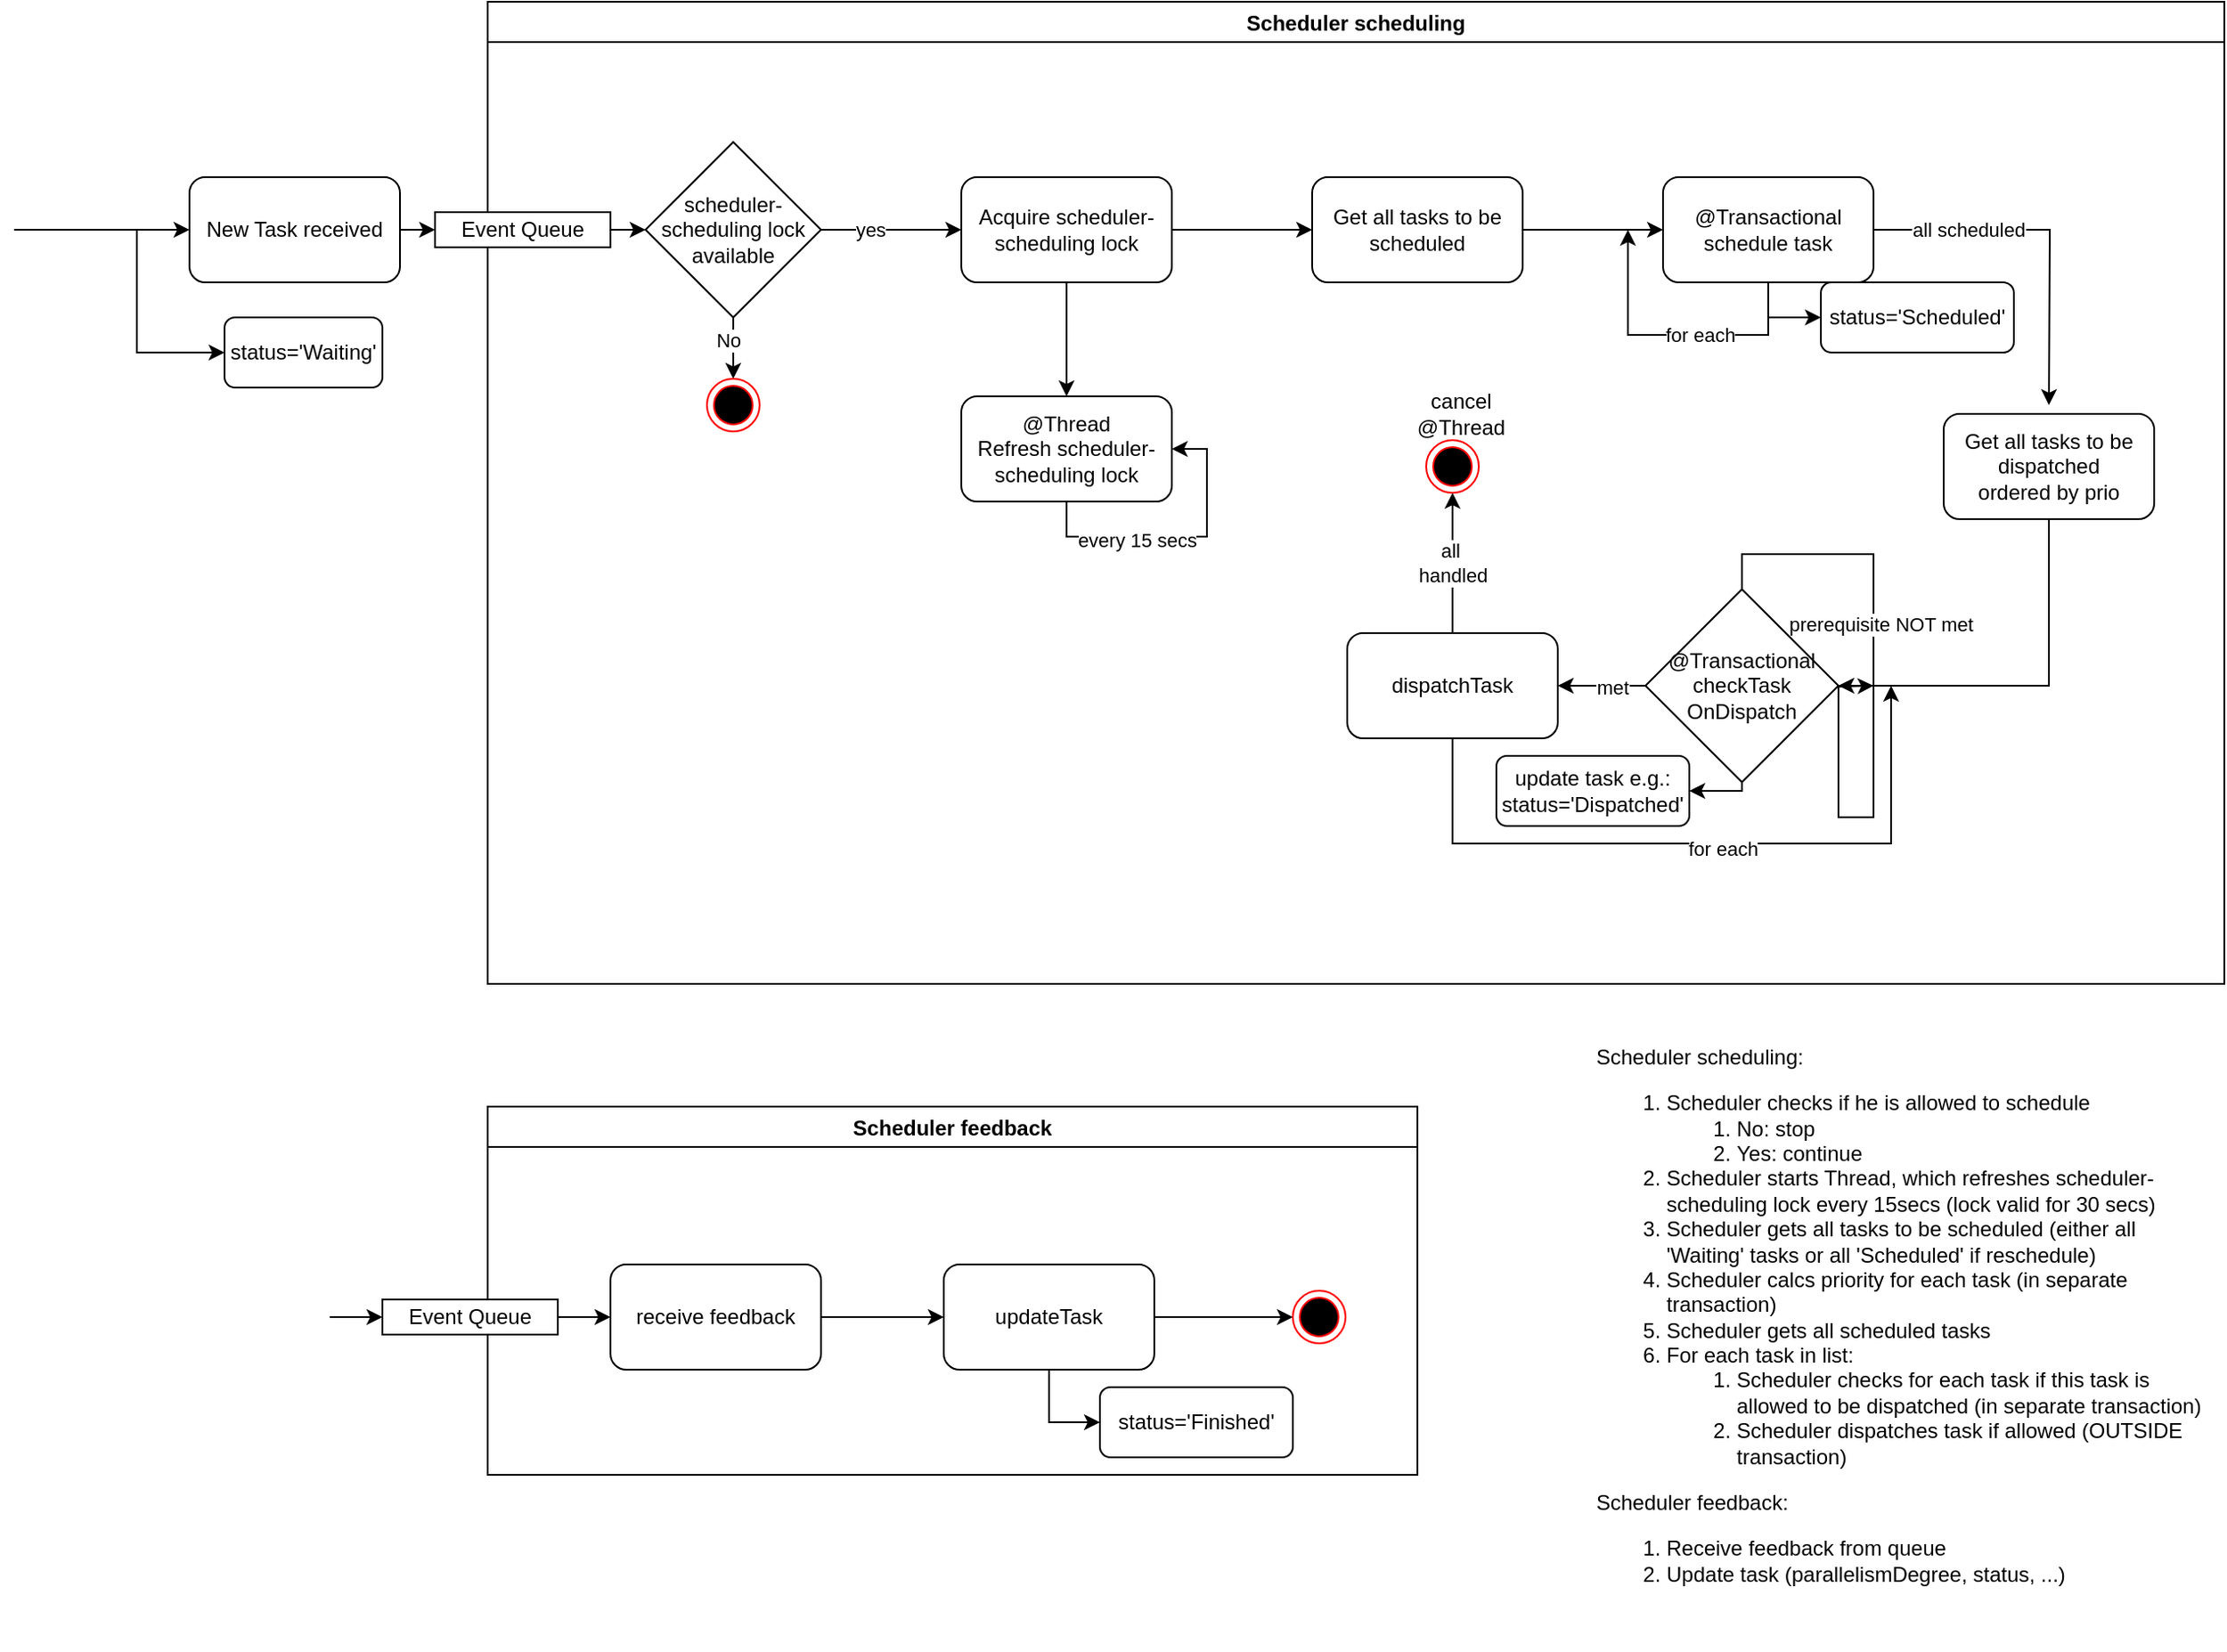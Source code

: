 <mxfile version="13.3.1" type="device"><diagram name="Page-1" id="74e2e168-ea6b-b213-b513-2b3c1d86103e"><mxGraphModel dx="2913" dy="617" grid="1" gridSize="10" guides="1" tooltips="1" connect="1" arrows="1" fold="1" page="1" pageScale="1" pageWidth="1100" pageHeight="850" background="#ffffff" math="0" shadow="0"><root><mxCell id="0"/><mxCell id="1" parent="0"/><mxCell id="t-ynC7SOzdSce7R7iLGA-30" value="Scheduler scheduling" style="swimlane;" parent="1" vertex="1"><mxGeometry x="70" y="920" width="990" height="560" as="geometry"/></mxCell><mxCell id="t-ynC7SOzdSce7R7iLGA-38" style="edgeStyle=orthogonalEdgeStyle;rounded=0;orthogonalLoop=1;jettySize=auto;html=1;exitX=0.5;exitY=1;exitDx=0;exitDy=0;entryX=0;entryY=0.5;entryDx=0;entryDy=0;" parent="t-ynC7SOzdSce7R7iLGA-30" edge="1"><mxGeometry relative="1" as="geometry"><mxPoint x="660" y="399" as="sourcePoint"/></mxGeometry></mxCell><mxCell id="t-ynC7SOzdSce7R7iLGA-40" style="edgeStyle=orthogonalEdgeStyle;rounded=0;orthogonalLoop=1;jettySize=auto;html=1;exitX=0;exitY=0.5;exitDx=0;exitDy=0;entryX=1;entryY=0.5;entryDx=0;entryDy=0;" parent="t-ynC7SOzdSce7R7iLGA-30" edge="1"><mxGeometry relative="1" as="geometry"><mxPoint x="390" y="469" as="sourcePoint"/></mxGeometry></mxCell><mxCell id="t-ynC7SOzdSce7R7iLGA-48" style="edgeStyle=orthogonalEdgeStyle;rounded=0;orthogonalLoop=1;jettySize=auto;html=1;exitX=0.5;exitY=1;exitDx=0;exitDy=0;entryX=0.5;entryY=0;entryDx=0;entryDy=0;" parent="t-ynC7SOzdSce7R7iLGA-30" edge="1"><mxGeometry relative="1" as="geometry"><mxPoint x="660" y="280" as="sourcePoint"/></mxGeometry></mxCell><mxCell id="t-ynC7SOzdSce7R7iLGA-49" value="No" style="edgeLabel;html=1;align=center;verticalAlign=middle;resizable=0;points=[];" parent="t-ynC7SOzdSce7R7iLGA-48" vertex="1" connectable="0"><mxGeometry x="0.208" y="1" relative="1" as="geometry"><mxPoint x="-1" y="-6" as="offset"/></mxGeometry></mxCell><mxCell id="t-ynC7SOzdSce7R7iLGA-63" style="edgeStyle=orthogonalEdgeStyle;rounded=0;orthogonalLoop=1;jettySize=auto;html=1;exitX=1;exitY=0.5;exitDx=0;exitDy=0;entryX=0;entryY=0.5;entryDx=0;entryDy=0;" parent="t-ynC7SOzdSce7R7iLGA-30" source="t-ynC7SOzdSce7R7iLGA-58" target="t-ynC7SOzdSce7R7iLGA-59" edge="1"><mxGeometry relative="1" as="geometry"/></mxCell><mxCell id="t-ynC7SOzdSce7R7iLGA-58" value="Get all tasks to be scheduled" style="rounded=1;whiteSpace=wrap;html=1;" parent="t-ynC7SOzdSce7R7iLGA-30" vertex="1"><mxGeometry x="470" y="100" width="120" height="60" as="geometry"/></mxCell><mxCell id="t-ynC7SOzdSce7R7iLGA-68" style="edgeStyle=orthogonalEdgeStyle;rounded=0;orthogonalLoop=1;jettySize=auto;html=1;exitX=1;exitY=0.5;exitDx=0;exitDy=0;" parent="t-ynC7SOzdSce7R7iLGA-30" source="t-ynC7SOzdSce7R7iLGA-59" edge="1"><mxGeometry relative="1" as="geometry"><mxPoint x="890" y="230" as="targetPoint"/></mxGeometry></mxCell><mxCell id="t-ynC7SOzdSce7R7iLGA-109" value="all scheduled" style="edgeLabel;html=1;align=center;verticalAlign=middle;resizable=0;points=[];" parent="t-ynC7SOzdSce7R7iLGA-68" vertex="1" connectable="0"><mxGeometry x="-0.356" y="3" relative="1" as="geometry"><mxPoint x="-11" y="3" as="offset"/></mxGeometry></mxCell><mxCell id="t-ynC7SOzdSce7R7iLGA-103" style="edgeStyle=orthogonalEdgeStyle;rounded=0;orthogonalLoop=1;jettySize=auto;html=1;exitX=0.5;exitY=1;exitDx=0;exitDy=0;entryX=0;entryY=0.5;entryDx=0;entryDy=0;" parent="t-ynC7SOzdSce7R7iLGA-30" source="t-ynC7SOzdSce7R7iLGA-59" target="t-ynC7SOzdSce7R7iLGA-99" edge="1"><mxGeometry relative="1" as="geometry"><Array as="points"><mxPoint x="730" y="180"/></Array></mxGeometry></mxCell><mxCell id="t-ynC7SOzdSce7R7iLGA-59" value="@Transactional&lt;br&gt;schedule task" style="rounded=1;whiteSpace=wrap;html=1;" parent="t-ynC7SOzdSce7R7iLGA-30" vertex="1"><mxGeometry x="670" y="100" width="120" height="60" as="geometry"/></mxCell><mxCell id="t-ynC7SOzdSce7R7iLGA-94" style="edgeStyle=orthogonalEdgeStyle;rounded=0;orthogonalLoop=1;jettySize=auto;html=1;exitX=0.5;exitY=1;exitDx=0;exitDy=0;entryX=1;entryY=0.5;entryDx=0;entryDy=0;" parent="t-ynC7SOzdSce7R7iLGA-30" source="t-ynC7SOzdSce7R7iLGA-69" target="t-ynC7SOzdSce7R7iLGA-71" edge="1"><mxGeometry relative="1" as="geometry"/></mxCell><mxCell id="t-ynC7SOzdSce7R7iLGA-69" value="Get all tasks to be dispatched &lt;br&gt;ordered by prio" style="rounded=1;whiteSpace=wrap;html=1;" parent="t-ynC7SOzdSce7R7iLGA-30" vertex="1"><mxGeometry x="830" y="235" width="120" height="60" as="geometry"/></mxCell><mxCell id="t-ynC7SOzdSce7R7iLGA-89" style="edgeStyle=orthogonalEdgeStyle;rounded=0;orthogonalLoop=1;jettySize=auto;html=1;exitX=0.5;exitY=0;exitDx=0;exitDy=0;entryX=0.5;entryY=1;entryDx=0;entryDy=0;" parent="t-ynC7SOzdSce7R7iLGA-30" source="t-ynC7SOzdSce7R7iLGA-70" target="t-ynC7SOzdSce7R7iLGA-88" edge="1"><mxGeometry relative="1" as="geometry"/></mxCell><mxCell id="t-ynC7SOzdSce7R7iLGA-108" value="all&amp;nbsp;&lt;br&gt;handled" style="edgeLabel;html=1;align=center;verticalAlign=middle;resizable=0;points=[];" parent="t-ynC7SOzdSce7R7iLGA-89" vertex="1" connectable="0"><mxGeometry x="-0.273" y="1" relative="1" as="geometry"><mxPoint x="1" y="-11" as="offset"/></mxGeometry></mxCell><mxCell id="t-ynC7SOzdSce7R7iLGA-106" style="edgeStyle=orthogonalEdgeStyle;rounded=0;orthogonalLoop=1;jettySize=auto;html=1;entryX=1;entryY=0.5;entryDx=0;entryDy=0;exitX=0.5;exitY=1;exitDx=0;exitDy=0;" parent="t-ynC7SOzdSce7R7iLGA-30" source="t-ynC7SOzdSce7R7iLGA-71" target="t-ynC7SOzdSce7R7iLGA-100" edge="1"><mxGeometry relative="1" as="geometry"><mxPoint x="630" y="390" as="sourcePoint"/><Array as="points"><mxPoint x="715" y="450"/></Array></mxGeometry></mxCell><mxCell id="t-ynC7SOzdSce7R7iLGA-70" value="dispatchTask" style="rounded=1;whiteSpace=wrap;html=1;" parent="t-ynC7SOzdSce7R7iLGA-30" vertex="1"><mxGeometry x="490" y="360" width="120" height="60" as="geometry"/></mxCell><mxCell id="t-ynC7SOzdSce7R7iLGA-95" style="edgeStyle=orthogonalEdgeStyle;rounded=0;orthogonalLoop=1;jettySize=auto;html=1;exitX=0;exitY=0.5;exitDx=0;exitDy=0;entryX=1;entryY=0.5;entryDx=0;entryDy=0;" parent="t-ynC7SOzdSce7R7iLGA-30" source="t-ynC7SOzdSce7R7iLGA-71" target="t-ynC7SOzdSce7R7iLGA-70" edge="1"><mxGeometry relative="1" as="geometry"><Array as="points"><mxPoint x="650" y="390"/><mxPoint x="650" y="390"/></Array></mxGeometry></mxCell><mxCell id="t-ynC7SOzdSce7R7iLGA-107" value="met" style="edgeLabel;html=1;align=center;verticalAlign=middle;resizable=0;points=[];" parent="t-ynC7SOzdSce7R7iLGA-95" vertex="1" connectable="0"><mxGeometry x="-0.227" y="1" relative="1" as="geometry"><mxPoint as="offset"/></mxGeometry></mxCell><mxCell id="t-ynC7SOzdSce7R7iLGA-96" style="edgeStyle=orthogonalEdgeStyle;rounded=0;orthogonalLoop=1;jettySize=auto;html=1;exitX=0.5;exitY=0;exitDx=0;exitDy=0;" parent="t-ynC7SOzdSce7R7iLGA-30" source="t-ynC7SOzdSce7R7iLGA-71" edge="1"><mxGeometry relative="1" as="geometry"><mxPoint x="790" y="390" as="targetPoint"/></mxGeometry></mxCell><mxCell id="t-ynC7SOzdSce7R7iLGA-97" value="prerequisite NOT met" style="edgeLabel;html=1;align=center;verticalAlign=middle;resizable=0;points=[];" parent="t-ynC7SOzdSce7R7iLGA-96" vertex="1" connectable="0"><mxGeometry x="-0.28" relative="1" as="geometry"><mxPoint x="4" y="5" as="offset"/></mxGeometry></mxCell><mxCell id="t-ynC7SOzdSce7R7iLGA-71" value="@Transactional&lt;br&gt;checkTask&lt;br&gt;OnDispatch" style="rhombus;whiteSpace=wrap;html=1;" parent="t-ynC7SOzdSce7R7iLGA-30" vertex="1"><mxGeometry x="660" y="335" width="110" height="110" as="geometry"/></mxCell><mxCell id="t-ynC7SOzdSce7R7iLGA-83" style="edgeStyle=orthogonalEdgeStyle;rounded=0;orthogonalLoop=1;jettySize=auto;html=1;exitX=0.5;exitY=1;exitDx=0;exitDy=0;entryX=0.5;entryY=0;entryDx=0;entryDy=0;" parent="t-ynC7SOzdSce7R7iLGA-30" source="t-ynC7SOzdSce7R7iLGA-73" target="t-ynC7SOzdSce7R7iLGA-82" edge="1"><mxGeometry relative="1" as="geometry"/></mxCell><mxCell id="t-ynC7SOzdSce7R7iLGA-84" style="edgeStyle=orthogonalEdgeStyle;rounded=0;orthogonalLoop=1;jettySize=auto;html=1;exitX=1;exitY=0.5;exitDx=0;exitDy=0;entryX=0;entryY=0.5;entryDx=0;entryDy=0;" parent="t-ynC7SOzdSce7R7iLGA-30" source="t-ynC7SOzdSce7R7iLGA-73" target="t-ynC7SOzdSce7R7iLGA-58" edge="1"><mxGeometry relative="1" as="geometry"/></mxCell><mxCell id="t-ynC7SOzdSce7R7iLGA-73" value="Acquire scheduler-scheduling lock" style="rounded=1;whiteSpace=wrap;html=1;" parent="t-ynC7SOzdSce7R7iLGA-30" vertex="1"><mxGeometry x="270" y="100" width="120" height="60" as="geometry"/></mxCell><mxCell id="t-ynC7SOzdSce7R7iLGA-77" style="edgeStyle=orthogonalEdgeStyle;rounded=0;orthogonalLoop=1;jettySize=auto;html=1;exitX=0.5;exitY=1;exitDx=0;exitDy=0;entryX=0.5;entryY=0;entryDx=0;entryDy=0;" parent="t-ynC7SOzdSce7R7iLGA-30" source="t-ynC7SOzdSce7R7iLGA-74" target="t-ynC7SOzdSce7R7iLGA-75" edge="1"><mxGeometry relative="1" as="geometry"/></mxCell><mxCell id="t-ynC7SOzdSce7R7iLGA-79" value="No" style="edgeLabel;html=1;align=center;verticalAlign=middle;resizable=0;points=[];" parent="t-ynC7SOzdSce7R7iLGA-77" vertex="1" connectable="0"><mxGeometry x="-0.299" y="-3" relative="1" as="geometry"><mxPoint as="offset"/></mxGeometry></mxCell><mxCell id="t-ynC7SOzdSce7R7iLGA-80" style="edgeStyle=orthogonalEdgeStyle;rounded=0;orthogonalLoop=1;jettySize=auto;html=1;exitX=1;exitY=0.5;exitDx=0;exitDy=0;entryX=0;entryY=0.5;entryDx=0;entryDy=0;" parent="t-ynC7SOzdSce7R7iLGA-30" source="t-ynC7SOzdSce7R7iLGA-74" target="t-ynC7SOzdSce7R7iLGA-73" edge="1"><mxGeometry relative="1" as="geometry"/></mxCell><mxCell id="t-ynC7SOzdSce7R7iLGA-81" value="yes" style="edgeLabel;html=1;align=center;verticalAlign=middle;resizable=0;points=[];" parent="t-ynC7SOzdSce7R7iLGA-80" vertex="1" connectable="0"><mxGeometry x="0.204" y="-1" relative="1" as="geometry"><mxPoint x="-20" y="-1" as="offset"/></mxGeometry></mxCell><mxCell id="t-ynC7SOzdSce7R7iLGA-74" value="scheduler-scheduling lock available" style="rhombus;whiteSpace=wrap;html=1;" parent="t-ynC7SOzdSce7R7iLGA-30" vertex="1"><mxGeometry x="90" y="80" width="100" height="100" as="geometry"/></mxCell><mxCell id="t-ynC7SOzdSce7R7iLGA-75" value="" style="ellipse;html=1;shape=endState;fillColor=#000000;strokeColor=#ff0000;" parent="t-ynC7SOzdSce7R7iLGA-30" vertex="1"><mxGeometry x="125" y="215" width="30" height="30" as="geometry"/></mxCell><mxCell id="t-ynC7SOzdSce7R7iLGA-82" value="@Thread&lt;br&gt;Refresh scheduler-scheduling lock" style="rounded=1;whiteSpace=wrap;html=1;" parent="t-ynC7SOzdSce7R7iLGA-30" vertex="1"><mxGeometry x="270" y="225" width="120" height="60" as="geometry"/></mxCell><mxCell id="t-ynC7SOzdSce7R7iLGA-85" style="edgeStyle=orthogonalEdgeStyle;rounded=0;orthogonalLoop=1;jettySize=auto;html=1;exitX=0.5;exitY=1;exitDx=0;exitDy=0;entryX=1;entryY=0.5;entryDx=0;entryDy=0;" parent="t-ynC7SOzdSce7R7iLGA-30" source="t-ynC7SOzdSce7R7iLGA-82" target="t-ynC7SOzdSce7R7iLGA-82" edge="1"><mxGeometry relative="1" as="geometry"/></mxCell><mxCell id="t-ynC7SOzdSce7R7iLGA-86" value="every 15 secs" style="edgeLabel;html=1;align=center;verticalAlign=middle;resizable=0;points=[];" parent="t-ynC7SOzdSce7R7iLGA-85" vertex="1" connectable="0"><mxGeometry x="-0.08" y="-2" relative="1" as="geometry"><mxPoint x="-18" as="offset"/></mxGeometry></mxCell><mxCell id="t-ynC7SOzdSce7R7iLGA-88" value="" style="ellipse;html=1;shape=endState;fillColor=#000000;strokeColor=#ff0000;" parent="t-ynC7SOzdSce7R7iLGA-30" vertex="1"><mxGeometry x="535" y="250" width="30" height="30" as="geometry"/></mxCell><mxCell id="t-ynC7SOzdSce7R7iLGA-98" value="cancel @Thread" style="text;html=1;strokeColor=none;fillColor=none;align=center;verticalAlign=middle;whiteSpace=wrap;rounded=0;" parent="t-ynC7SOzdSce7R7iLGA-30" vertex="1"><mxGeometry x="535" y="225" width="40" height="20" as="geometry"/></mxCell><mxCell id="t-ynC7SOzdSce7R7iLGA-99" value="status='Scheduled'" style="rounded=1;whiteSpace=wrap;html=1;" parent="t-ynC7SOzdSce7R7iLGA-30" vertex="1"><mxGeometry x="760" y="160" width="110" height="40" as="geometry"/></mxCell><mxCell id="t-ynC7SOzdSce7R7iLGA-100" value="update task e.g.:&lt;br&gt;status='Dispatched'" style="rounded=1;whiteSpace=wrap;html=1;" parent="t-ynC7SOzdSce7R7iLGA-30" vertex="1"><mxGeometry x="575" y="430" width="110" height="40" as="geometry"/></mxCell><mxCell id="t-ynC7SOzdSce7R7iLGA-54" value="" style="endArrow=classic;html=1;entryX=0;entryY=0.5;entryDx=0;entryDy=0;" parent="1" target="t-ynC7SOzdSce7R7iLGA-33" edge="1"><mxGeometry width="50" height="50" relative="1" as="geometry"><mxPoint x="-200" y="1050" as="sourcePoint"/><mxPoint x="70" y="1010" as="targetPoint"/></mxGeometry></mxCell><mxCell id="t-ynC7SOzdSce7R7iLGA-57" value="Scheduler scheduling:&lt;br&gt;&lt;ol&gt;&lt;li&gt;Scheduler checks if he is allowed to schedule&lt;/li&gt;&lt;ol&gt;&lt;li&gt;No: stop&lt;/li&gt;&lt;li&gt;Yes: continue&lt;/li&gt;&lt;/ol&gt;&lt;li&gt;Scheduler starts Thread, which refreshes scheduler-scheduling lock every 15secs (lock valid for 30 secs)&lt;/li&gt;&lt;li&gt;Scheduler gets all tasks to be scheduled (either all 'Waiting' tasks or all 'Scheduled' if reschedule)&lt;/li&gt;&lt;li&gt;Scheduler calcs priority for each task (in separate transaction)&lt;/li&gt;&lt;li&gt;Scheduler gets all scheduled tasks&lt;/li&gt;&lt;li&gt;For each task in list:&lt;/li&gt;&lt;ol&gt;&lt;li&gt;&lt;span&gt;Scheduler checks for each task if this task is allowed to be dispatched (in separate transaction)&lt;/span&gt;&lt;/li&gt;&lt;li&gt;&lt;span&gt;Scheduler dispatches task if allowed (OUTSIDE transaction)&lt;/span&gt;&lt;/li&gt;&lt;/ol&gt;&lt;/ol&gt;Scheduler feedback:&lt;br&gt;&lt;ol&gt;&lt;li&gt;Receive feedback from queue&lt;/li&gt;&lt;li&gt;Update task (parallelismDegree, status, ...)&lt;/li&gt;&lt;/ol&gt;" style="text;html=1;strokeColor=none;fillColor=none;align=left;verticalAlign=middle;whiteSpace=wrap;rounded=0;" parent="1" vertex="1"><mxGeometry x="700" y="1490" width="350" height="370" as="geometry"/></mxCell><mxCell id="t-ynC7SOzdSce7R7iLGA-64" style="edgeStyle=orthogonalEdgeStyle;rounded=0;orthogonalLoop=1;jettySize=auto;html=1;exitX=0.5;exitY=1;exitDx=0;exitDy=0;" parent="1" source="t-ynC7SOzdSce7R7iLGA-59" edge="1"><mxGeometry relative="1" as="geometry"><mxPoint x="720" y="1050" as="targetPoint"/><Array as="points"><mxPoint x="800" y="1110"/><mxPoint x="720" y="1110"/></Array></mxGeometry></mxCell><mxCell id="t-ynC7SOzdSce7R7iLGA-65" value="for each" style="edgeLabel;html=1;align=center;verticalAlign=middle;resizable=0;points=[];" parent="t-ynC7SOzdSce7R7iLGA-64" vertex="1" connectable="0"><mxGeometry x="-0.016" y="-1" relative="1" as="geometry"><mxPoint x="14" y="1" as="offset"/></mxGeometry></mxCell><mxCell id="t-ynC7SOzdSce7R7iLGA-76" style="edgeStyle=orthogonalEdgeStyle;rounded=0;orthogonalLoop=1;jettySize=auto;html=1;exitX=1;exitY=0.5;exitDx=0;exitDy=0;entryX=0;entryY=0.5;entryDx=0;entryDy=0;" parent="1" source="QtorvBzon-R7ld2pHWqf-4" target="t-ynC7SOzdSce7R7iLGA-74" edge="1"><mxGeometry relative="1" as="geometry"/></mxCell><mxCell id="t-ynC7SOzdSce7R7iLGA-33" value="New Task received" style="rounded=1;whiteSpace=wrap;html=1;" parent="1" vertex="1"><mxGeometry x="-100" y="1020" width="120" height="60" as="geometry"/></mxCell><mxCell id="t-ynC7SOzdSce7R7iLGA-44" value="status='Waiting'" style="rounded=1;whiteSpace=wrap;html=1;" parent="1" vertex="1"><mxGeometry x="-80" y="1100" width="90" height="40" as="geometry"/></mxCell><mxCell id="t-ynC7SOzdSce7R7iLGA-32" style="edgeStyle=orthogonalEdgeStyle;rounded=0;orthogonalLoop=1;jettySize=auto;html=1;entryX=0;entryY=0.5;entryDx=0;entryDy=0;" parent="1" target="t-ynC7SOzdSce7R7iLGA-44" edge="1"><mxGeometry relative="1" as="geometry"><mxPoint x="-130" y="1050" as="sourcePoint"/><Array as="points"><mxPoint x="-130" y="1120"/></Array></mxGeometry></mxCell><mxCell id="t-ynC7SOzdSce7R7iLGA-104" style="edgeStyle=orthogonalEdgeStyle;rounded=0;orthogonalLoop=1;jettySize=auto;html=1;exitX=0.5;exitY=1;exitDx=0;exitDy=0;" parent="1" source="t-ynC7SOzdSce7R7iLGA-70" edge="1"><mxGeometry relative="1" as="geometry"><mxPoint x="870" y="1310" as="targetPoint"/><Array as="points"><mxPoint x="620" y="1400"/><mxPoint x="870" y="1400"/></Array></mxGeometry></mxCell><mxCell id="t-ynC7SOzdSce7R7iLGA-105" value="for each" style="edgeLabel;html=1;align=center;verticalAlign=middle;resizable=0;points=[];" parent="t-ynC7SOzdSce7R7iLGA-104" vertex="1" connectable="0"><mxGeometry x="0.071" y="-3" relative="1" as="geometry"><mxPoint as="offset"/></mxGeometry></mxCell><mxCell id="t-ynC7SOzdSce7R7iLGA-154" value="Scheduler feedback" style="swimlane;" parent="1" vertex="1"><mxGeometry x="70" y="1550" width="530" height="210" as="geometry"/></mxCell><mxCell id="t-ynC7SOzdSce7R7iLGA-155" style="edgeStyle=orthogonalEdgeStyle;rounded=0;orthogonalLoop=1;jettySize=auto;html=1;exitX=0.5;exitY=1;exitDx=0;exitDy=0;entryX=0;entryY=0.5;entryDx=0;entryDy=0;" parent="t-ynC7SOzdSce7R7iLGA-154" edge="1"><mxGeometry relative="1" as="geometry"><mxPoint x="660" y="399" as="sourcePoint"/></mxGeometry></mxCell><mxCell id="t-ynC7SOzdSce7R7iLGA-156" style="edgeStyle=orthogonalEdgeStyle;rounded=0;orthogonalLoop=1;jettySize=auto;html=1;exitX=0;exitY=0.5;exitDx=0;exitDy=0;entryX=1;entryY=0.5;entryDx=0;entryDy=0;" parent="t-ynC7SOzdSce7R7iLGA-154" edge="1"><mxGeometry relative="1" as="geometry"><mxPoint x="390" y="469" as="sourcePoint"/></mxGeometry></mxCell><mxCell id="t-ynC7SOzdSce7R7iLGA-157" style="edgeStyle=orthogonalEdgeStyle;rounded=0;orthogonalLoop=1;jettySize=auto;html=1;exitX=0.5;exitY=1;exitDx=0;exitDy=0;entryX=0.5;entryY=0;entryDx=0;entryDy=0;" parent="t-ynC7SOzdSce7R7iLGA-154" edge="1"><mxGeometry relative="1" as="geometry"><mxPoint x="660" y="280" as="sourcePoint"/></mxGeometry></mxCell><mxCell id="t-ynC7SOzdSce7R7iLGA-158" value="No" style="edgeLabel;html=1;align=center;verticalAlign=middle;resizable=0;points=[];" parent="t-ynC7SOzdSce7R7iLGA-157" vertex="1" connectable="0"><mxGeometry x="0.208" y="1" relative="1" as="geometry"><mxPoint x="-1" y="-6" as="offset"/></mxGeometry></mxCell><mxCell id="t-ynC7SOzdSce7R7iLGA-201" style="edgeStyle=orthogonalEdgeStyle;rounded=0;orthogonalLoop=1;jettySize=auto;html=1;exitX=1;exitY=0.5;exitDx=0;exitDy=0;entryX=0;entryY=0.5;entryDx=0;entryDy=0;" parent="t-ynC7SOzdSce7R7iLGA-154" source="t-ynC7SOzdSce7R7iLGA-198" target="t-ynC7SOzdSce7R7iLGA-199" edge="1"><mxGeometry relative="1" as="geometry"/></mxCell><mxCell id="t-ynC7SOzdSce7R7iLGA-198" value="receive feedback" style="rounded=1;whiteSpace=wrap;html=1;" parent="t-ynC7SOzdSce7R7iLGA-154" vertex="1"><mxGeometry x="70" y="90" width="120" height="60" as="geometry"/></mxCell><mxCell id="t-ynC7SOzdSce7R7iLGA-203" style="edgeStyle=orthogonalEdgeStyle;rounded=0;orthogonalLoop=1;jettySize=auto;html=1;exitX=1;exitY=0.5;exitDx=0;exitDy=0;entryX=0;entryY=0.5;entryDx=0;entryDy=0;" parent="t-ynC7SOzdSce7R7iLGA-154" source="t-ynC7SOzdSce7R7iLGA-199" target="t-ynC7SOzdSce7R7iLGA-202" edge="1"><mxGeometry relative="1" as="geometry"/></mxCell><mxCell id="QtorvBzon-R7ld2pHWqf-1" style="edgeStyle=orthogonalEdgeStyle;rounded=0;orthogonalLoop=1;jettySize=auto;html=1;exitX=0.5;exitY=1;exitDx=0;exitDy=0;entryX=0;entryY=0.5;entryDx=0;entryDy=0;" edge="1" parent="t-ynC7SOzdSce7R7iLGA-154" source="t-ynC7SOzdSce7R7iLGA-199" target="t-ynC7SOzdSce7R7iLGA-101"><mxGeometry relative="1" as="geometry"/></mxCell><mxCell id="t-ynC7SOzdSce7R7iLGA-199" value="updateTask" style="rounded=1;whiteSpace=wrap;html=1;" parent="t-ynC7SOzdSce7R7iLGA-154" vertex="1"><mxGeometry x="260" y="90" width="120" height="60" as="geometry"/></mxCell><mxCell id="t-ynC7SOzdSce7R7iLGA-202" value="" style="ellipse;html=1;shape=endState;fillColor=#000000;strokeColor=#ff0000;" parent="t-ynC7SOzdSce7R7iLGA-154" vertex="1"><mxGeometry x="459" y="105" width="30" height="30" as="geometry"/></mxCell><mxCell id="t-ynC7SOzdSce7R7iLGA-101" value="status='Finished'" style="rounded=1;whiteSpace=wrap;html=1;" parent="t-ynC7SOzdSce7R7iLGA-154" vertex="1"><mxGeometry x="349" y="160" width="110" height="40" as="geometry"/></mxCell><mxCell id="QtorvBzon-R7ld2pHWqf-6" value="Event Queue" style="rounded=0;whiteSpace=wrap;html=1;" vertex="1" parent="t-ynC7SOzdSce7R7iLGA-154"><mxGeometry x="-60" y="110" width="100" height="20" as="geometry"/></mxCell><mxCell id="t-ynC7SOzdSce7R7iLGA-200" style="edgeStyle=orthogonalEdgeStyle;rounded=0;orthogonalLoop=1;jettySize=auto;html=1;entryX=0;entryY=0.5;entryDx=0;entryDy=0;" parent="1" target="t-ynC7SOzdSce7R7iLGA-198" edge="1"><mxGeometry relative="1" as="geometry"><mxPoint x="-90" y="1670.294" as="targetPoint"/><mxPoint x="110" y="1670" as="sourcePoint"/></mxGeometry></mxCell><mxCell id="QtorvBzon-R7ld2pHWqf-4" value="Event Queue" style="rounded=0;whiteSpace=wrap;html=1;" vertex="1" parent="1"><mxGeometry x="40" y="1040" width="100" height="20" as="geometry"/></mxCell><mxCell id="QtorvBzon-R7ld2pHWqf-5" style="edgeStyle=orthogonalEdgeStyle;rounded=0;orthogonalLoop=1;jettySize=auto;html=1;exitX=1;exitY=0.5;exitDx=0;exitDy=0;entryX=0;entryY=0.5;entryDx=0;entryDy=0;" edge="1" parent="1" source="t-ynC7SOzdSce7R7iLGA-33" target="QtorvBzon-R7ld2pHWqf-4"><mxGeometry relative="1" as="geometry"><mxPoint x="30" y="1050" as="sourcePoint"/><mxPoint x="160" y="1050" as="targetPoint"/></mxGeometry></mxCell><mxCell id="QtorvBzon-R7ld2pHWqf-7" style="edgeStyle=orthogonalEdgeStyle;rounded=0;orthogonalLoop=1;jettySize=auto;html=1;" edge="1" parent="1"><mxGeometry relative="1" as="geometry"><mxPoint x="10" y="1670" as="targetPoint"/><mxPoint x="-20" y="1670" as="sourcePoint"/></mxGeometry></mxCell></root></mxGraphModel></diagram></mxfile>